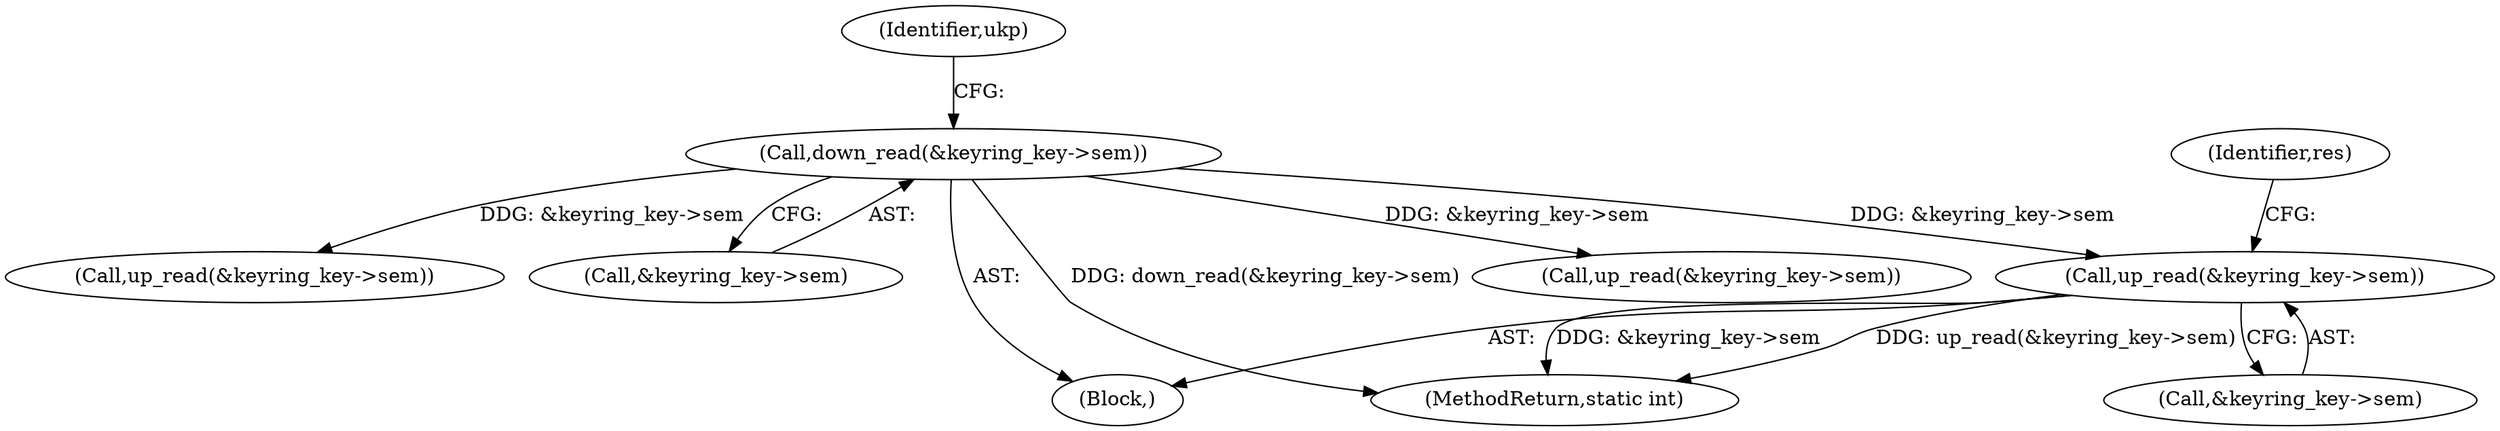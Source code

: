 digraph "0_linux_1b53cf9815bb4744958d41f3795d5d5a1d365e2d_4@API" {
"1000220" [label="(Call,up_read(&keyring_key->sem))"];
"1000155" [label="(Call,down_read(&keyring_key->sem))"];
"1000204" [label="(Call,up_read(&keyring_key->sem))"];
"1000161" [label="(Identifier,ukp)"];
"1000155" [label="(Call,down_read(&keyring_key->sem))"];
"1000176" [label="(Call,up_read(&keyring_key->sem))"];
"1000226" [label="(Identifier,res)"];
"1000156" [label="(Call,&keyring_key->sem)"];
"1000105" [label="(Block,)"];
"1000221" [label="(Call,&keyring_key->sem)"];
"1000220" [label="(Call,up_read(&keyring_key->sem))"];
"1000240" [label="(MethodReturn,static int)"];
"1000220" -> "1000105"  [label="AST: "];
"1000220" -> "1000221"  [label="CFG: "];
"1000221" -> "1000220"  [label="AST: "];
"1000226" -> "1000220"  [label="CFG: "];
"1000220" -> "1000240"  [label="DDG: &keyring_key->sem"];
"1000220" -> "1000240"  [label="DDG: up_read(&keyring_key->sem)"];
"1000155" -> "1000220"  [label="DDG: &keyring_key->sem"];
"1000155" -> "1000105"  [label="AST: "];
"1000155" -> "1000156"  [label="CFG: "];
"1000156" -> "1000155"  [label="AST: "];
"1000161" -> "1000155"  [label="CFG: "];
"1000155" -> "1000240"  [label="DDG: down_read(&keyring_key->sem)"];
"1000155" -> "1000176"  [label="DDG: &keyring_key->sem"];
"1000155" -> "1000204"  [label="DDG: &keyring_key->sem"];
}
